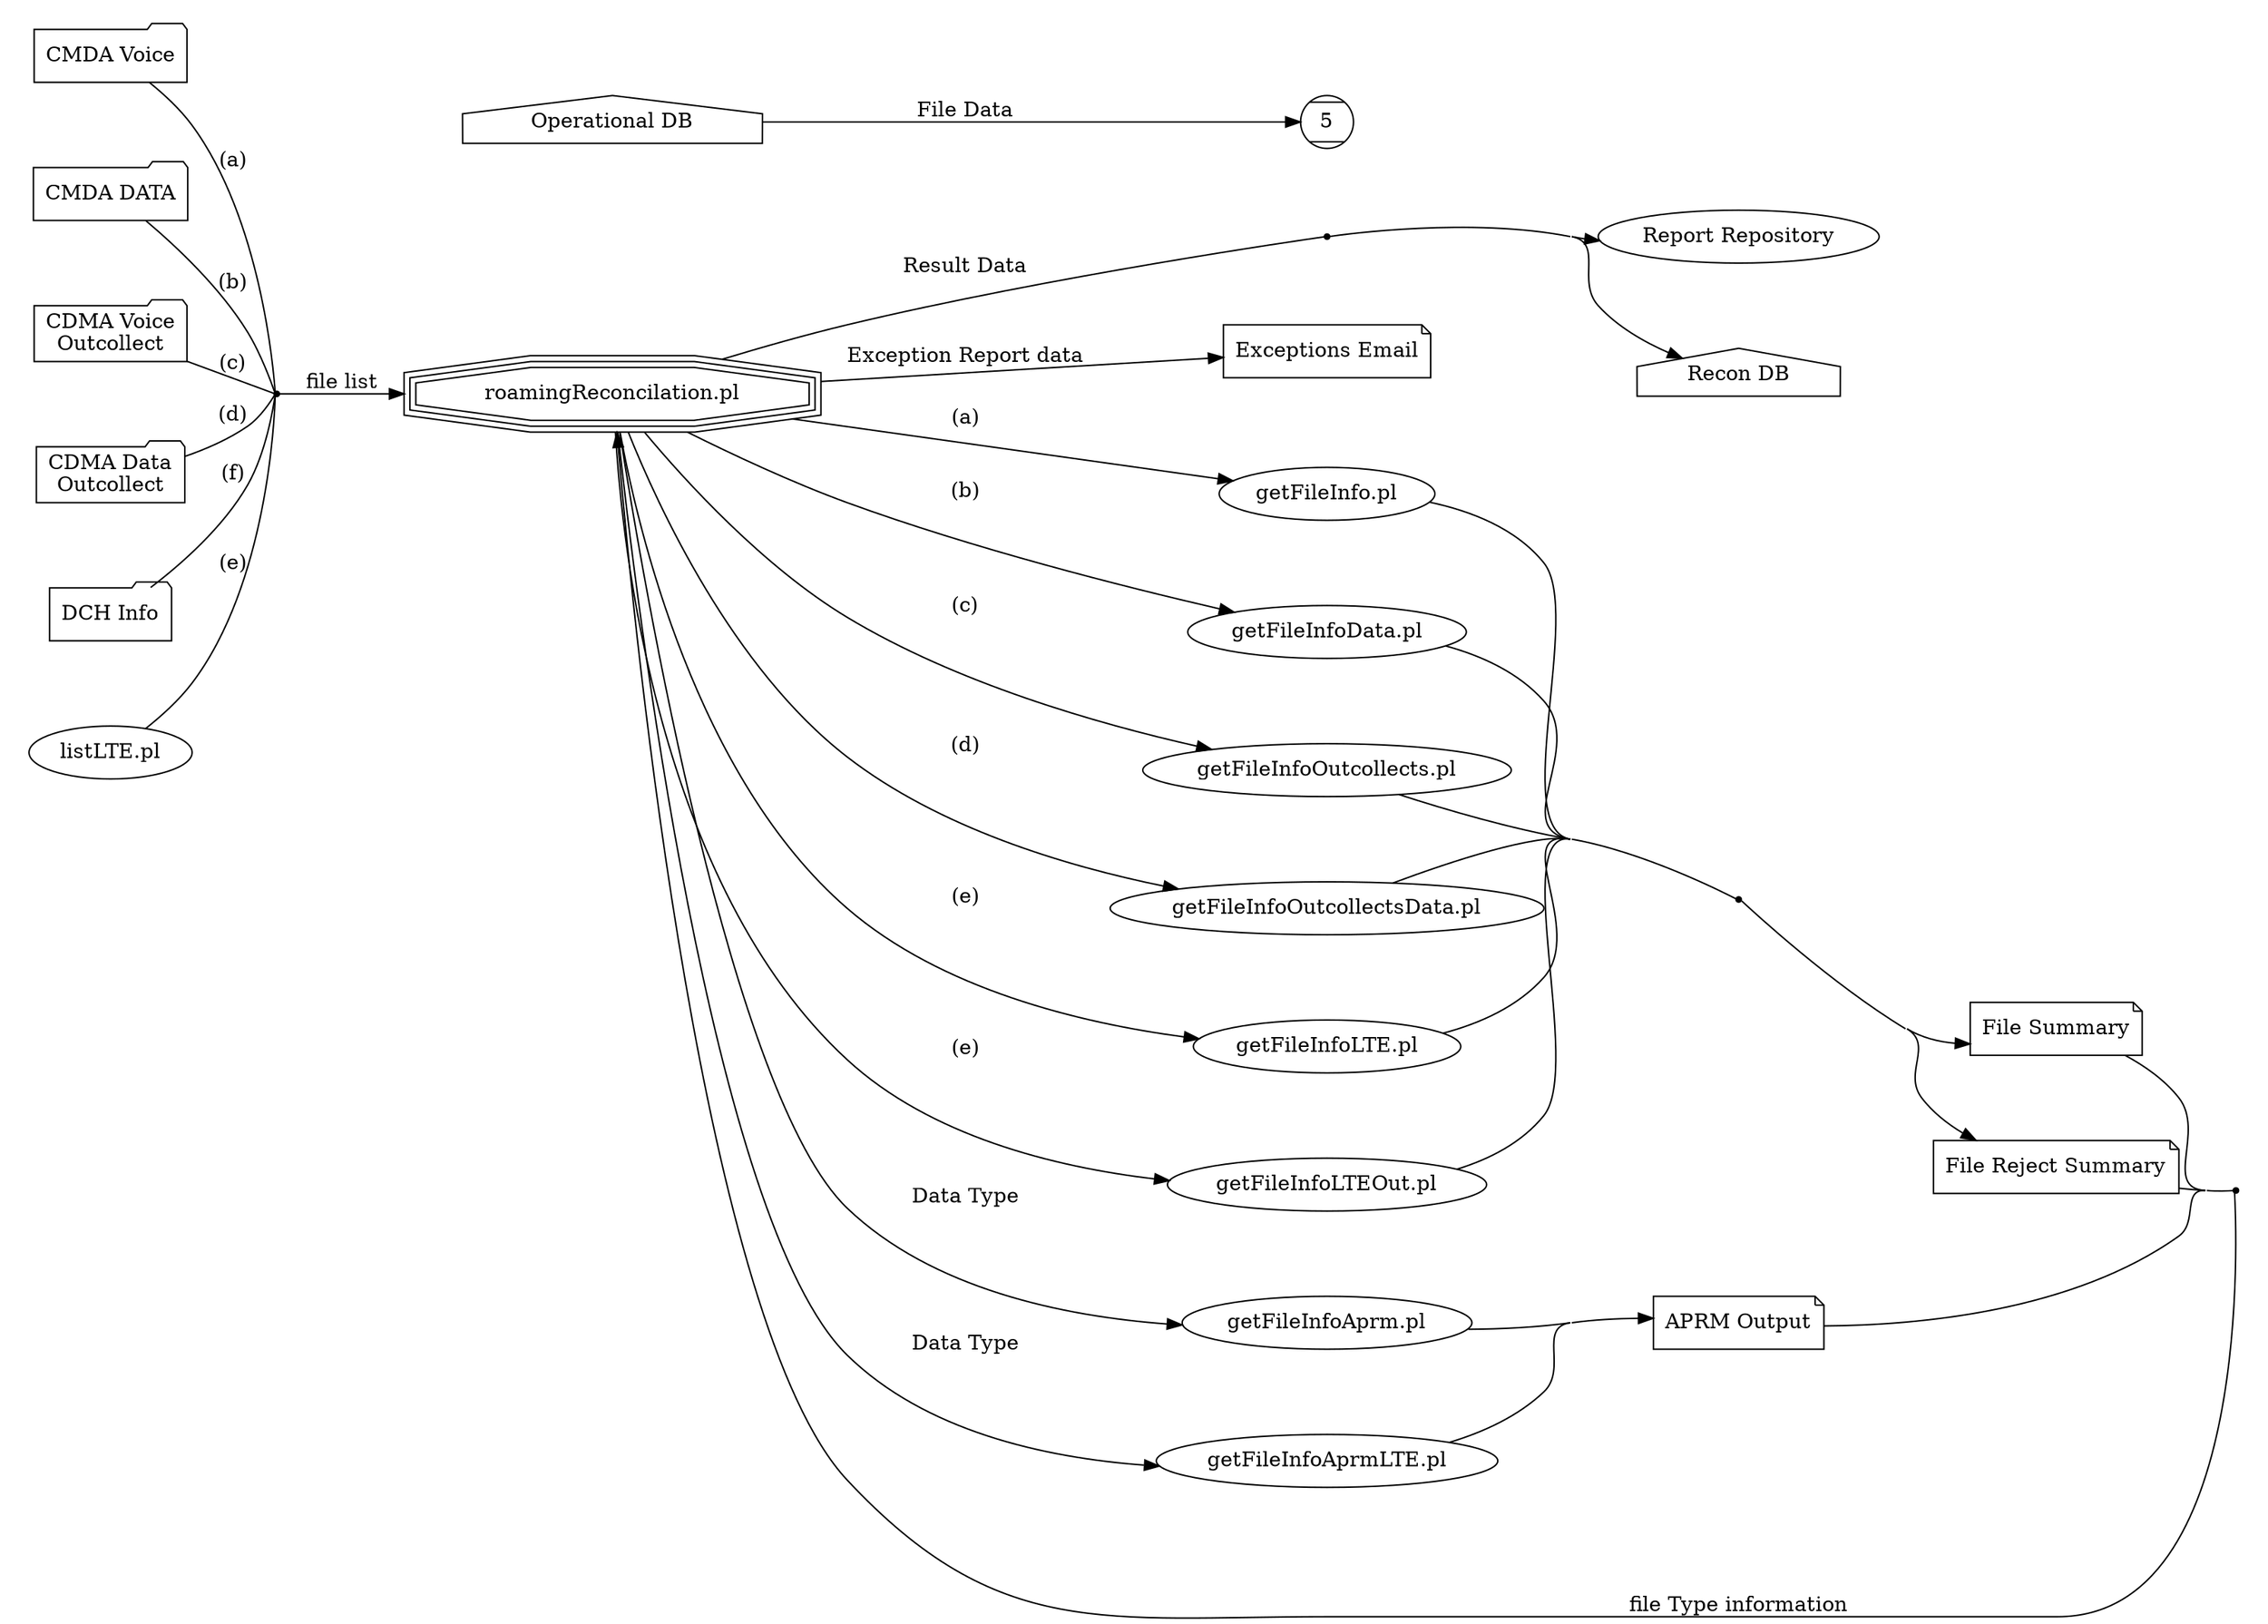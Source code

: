 
digraph BI {
	graph [splines=true nodesep=0.8 overlap=false decorate=true style=bold concentrate=true];
	rankdir=LR;
	
	node [shape=house];"Operational DB";"Recon DB";
	node [shape=folder];"CMDA Voice";"CMDA DATA";"CDMA Voice\nOutcollect";"CDMA Data\nOutcollect";"DCH Info";
	
	node [shape=tripleoctagon];"roamingReconcilation.pl";
	node [shape=note];"APRM Output";
	node [shape=note];"File Summary"; "File Reject Summary";"APRM Output";"Exceptions Email";
	node [shape=ellipse];"listLTE.pl";
	
	subgraph cluster_1 {
		color="#FFFFFF";
		
		4 [shape=point]
		5 [shape=Mcircle]
		
		"4" -> "Recon DB";
		"4" -> "Report Repository";
		"roamingReconcilation.pl" -> "Exceptions Email" [label ="Exception Report data"];
		"Operational DB" -> "5"  [label ="File Data"];
		
	}
	
	subgraph cluster_2 {
	 	color="#FFFFFF";
		1 [shape=point]
		
		
		"CMDA Voice" ->  "1"[arrowhead="none" label = "(a)"];
		"CMDA DATA" ->  "1"[arrowhead="none"  label = "(b)"];
		"CDMA Voice\nOutcollect" -> "1"[arrowhead="none"  label = "(c)"];
		"CDMA Data\nOutcollect" -> "1"[arrowhead="none"  label = "(d)"];
		"listLTE.pl"  -> "1"[arrowhead="none"  label = "(e)"] ;
		"DCH Info" ->  "1"[arrowhead="none" label = "(f)" ];
		"1"  -> "roamingReconcilation.pl" [label = "file list"] ;		
	}
	
	
	subgraph cluster_3 {
		color="#FFFFFF";
		"roamingReconcilation.pl" -> "4"[arrowhead="none" label="Result Data"] ;
		"roamingReconcilation.pl" -> "getFileInfo.pl" [label = "(a)"];
		"roamingReconcilation.pl" -> "getFileInfoData.pl"  [label = "(b)"];
		"roamingReconcilation.pl" -> "getFileInfoOutcollects.pl" [label = "(c)"];
		"roamingReconcilation.pl" -> "getFileInfoOutcollectsData.pl" [label = "(d)"];
		"roamingReconcilation.pl" -> "getFileInfoLTE.pl"  [label = "(e)"];
		"roamingReconcilation.pl" -> "getFileInfoLTEOut.pl"  [label ="(e)"];
		"roamingReconcilation.pl" -> "getFileInfoAprm.pl"  [label ="Data Type"];
		"roamingReconcilation.pl" -> "getFileInfoAprmLTE.pl"  [label ="Data Type"];
		"getFileInfoAprmLTE.pl" -> "APRM Output";
		"getFileInfoAprm.pl" -> "APRM Output";
		"getFileInfo.pl" -> "2"[arrowhead="none"];
		"getFileInfoData.pl" -> "2"[arrowhead="none"];
		"getFileInfoOutcollects.pl" -> "2"[arrowhead="none"];
		"getFileInfoLTE.pl" -> "2"[arrowhead="none"];
		"getFileInfoLTEOut.pl" -> "2"[arrowhead="none"];
		"getFileInfoOutcollectsData.pl" -> "2"[arrowhead="none"];
		
	}
	
	subgraph cluster_4 {
		color="#FFFFFF";
		2 [shape=point]	
		"2" -> "File Summary";
		"2" -> "File Reject Summary";
		
		3 [shape=point]
		"3" ->  "roamingReconcilation.pl" [label="file Type information"];
		"File Summary"  -> "3"[arrowhead="none"];
		"File Reject Summary" -> "3"[arrowhead="none"];
		"APRM Output"  -> "3"[arrowhead="none"];
		
		
	}
	
	
	
}
